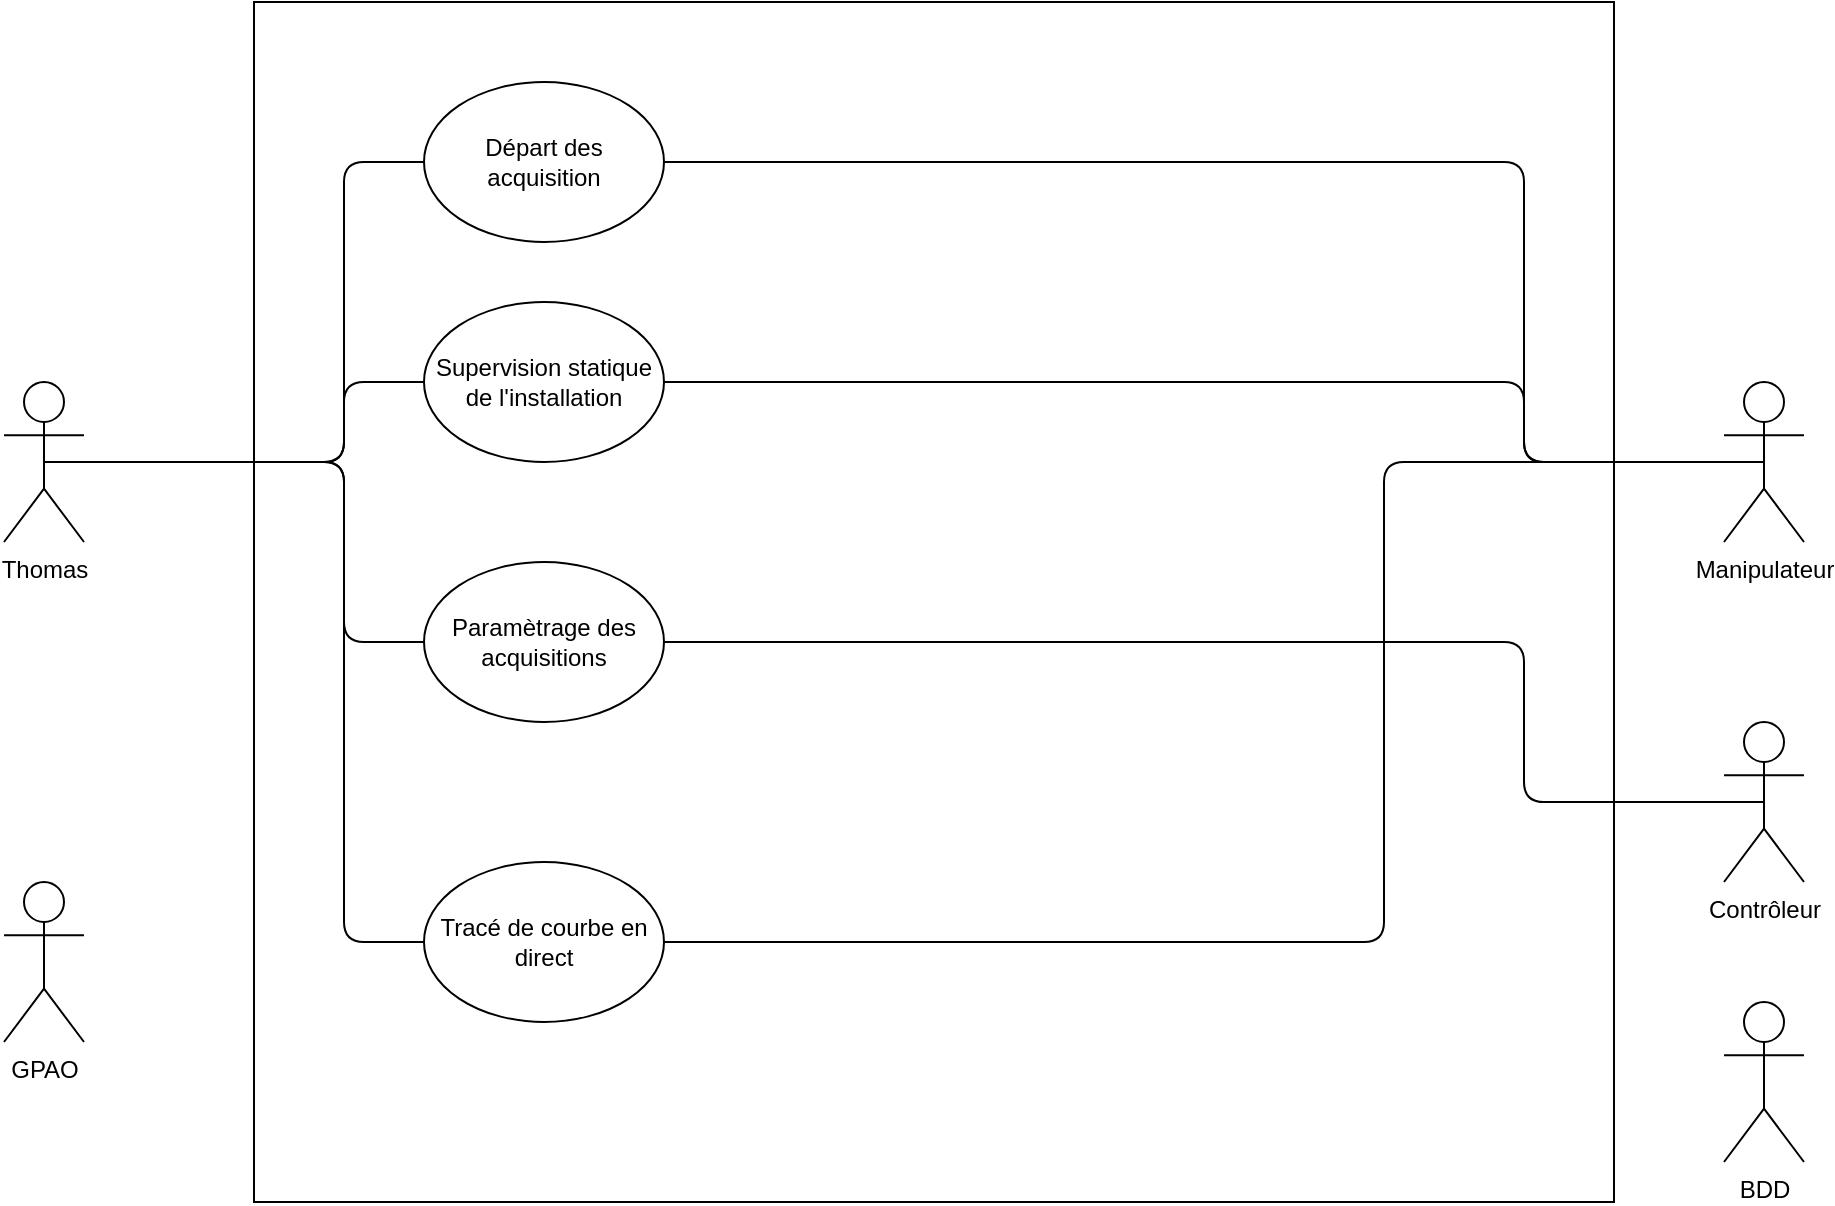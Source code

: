 <mxfile>
    <diagram id="QRaxtz_83f4s52OqHxTr" name="Page-1">
        <mxGraphModel dx="1621" dy="823" grid="1" gridSize="10" guides="1" tooltips="1" connect="1" arrows="1" fold="1" page="1" pageScale="1" pageWidth="1169" pageHeight="1654" math="0" shadow="0">
            <root>
                <mxCell id="0"/>
                <mxCell id="1" parent="0"/>
                <mxCell id="4" value="" style="rounded=0;whiteSpace=wrap;html=1;" parent="1" vertex="1">
                    <mxGeometry x="245" y="120" width="680" height="600" as="geometry"/>
                </mxCell>
                <mxCell id="5" value="Thomas" style="shape=umlActor;verticalLabelPosition=bottom;verticalAlign=top;html=1;outlineConnect=0;" parent="1" vertex="1">
                    <mxGeometry x="120" y="310" width="40" height="80" as="geometry"/>
                </mxCell>
                <mxCell id="6" value="Supervision statique de l'installation" style="ellipse;whiteSpace=wrap;html=1;" parent="1" vertex="1">
                    <mxGeometry x="330" y="270" width="120" height="80" as="geometry"/>
                </mxCell>
                <mxCell id="8" value="Tracé de courbe en direct" style="ellipse;whiteSpace=wrap;html=1;" parent="1" vertex="1">
                    <mxGeometry x="330" y="550" width="120" height="80" as="geometry"/>
                </mxCell>
                <mxCell id="9" value="Paramètrage des acquisitions" style="ellipse;whiteSpace=wrap;html=1;" parent="1" vertex="1">
                    <mxGeometry x="330" y="400" width="120" height="80" as="geometry"/>
                </mxCell>
                <mxCell id="10" value="Départ des acquisition" style="ellipse;whiteSpace=wrap;html=1;" parent="1" vertex="1">
                    <mxGeometry x="330" y="160" width="120" height="80" as="geometry"/>
                </mxCell>
                <mxCell id="12" value="" style="endArrow=none;html=1;exitX=0.5;exitY=0.5;exitDx=0;exitDy=0;exitPerimeter=0;entryX=0;entryY=0.5;entryDx=0;entryDy=0;" edge="1" parent="1" source="5" target="6">
                    <mxGeometry width="50" height="50" relative="1" as="geometry">
                        <mxPoint x="560" y="420" as="sourcePoint"/>
                        <mxPoint x="610" y="370" as="targetPoint"/>
                        <Array as="points">
                            <mxPoint x="290" y="350"/>
                            <mxPoint x="290" y="310"/>
                        </Array>
                    </mxGeometry>
                </mxCell>
                <mxCell id="13" value="" style="endArrow=none;html=1;exitX=0.5;exitY=0.5;exitDx=0;exitDy=0;exitPerimeter=0;entryX=0;entryY=0.5;entryDx=0;entryDy=0;" edge="1" parent="1" source="5" target="9">
                    <mxGeometry width="50" height="50" relative="1" as="geometry">
                        <mxPoint x="150.0" y="360" as="sourcePoint"/>
                        <mxPoint x="340.0" y="260" as="targetPoint"/>
                        <Array as="points">
                            <mxPoint x="290" y="350"/>
                            <mxPoint x="290" y="440"/>
                        </Array>
                    </mxGeometry>
                </mxCell>
                <mxCell id="14" value="" style="endArrow=none;html=1;exitX=0.5;exitY=0.5;exitDx=0;exitDy=0;exitPerimeter=0;entryX=0;entryY=0.5;entryDx=0;entryDy=0;" edge="1" parent="1" source="5" target="10">
                    <mxGeometry width="50" height="50" relative="1" as="geometry">
                        <mxPoint x="150.0" y="360" as="sourcePoint"/>
                        <mxPoint x="340.0" y="380" as="targetPoint"/>
                        <Array as="points">
                            <mxPoint x="290" y="350"/>
                            <mxPoint x="290" y="200"/>
                        </Array>
                    </mxGeometry>
                </mxCell>
                <mxCell id="15" value="" style="endArrow=none;html=1;exitX=0.5;exitY=0.5;exitDx=0;exitDy=0;exitPerimeter=0;entryX=0;entryY=0.5;entryDx=0;entryDy=0;" edge="1" parent="1" source="5" target="8">
                    <mxGeometry width="50" height="50" relative="1" as="geometry">
                        <mxPoint x="150.0" y="360" as="sourcePoint"/>
                        <mxPoint x="340.0" y="500" as="targetPoint"/>
                        <Array as="points">
                            <mxPoint x="290" y="350"/>
                            <mxPoint x="290" y="590"/>
                        </Array>
                    </mxGeometry>
                </mxCell>
                <mxCell id="16" value="GPAO" style="shape=umlActor;verticalLabelPosition=bottom;verticalAlign=top;html=1;outlineConnect=0;" vertex="1" parent="1">
                    <mxGeometry x="120" y="560" width="40" height="80" as="geometry"/>
                </mxCell>
                <mxCell id="17" value="Manipulateur" style="shape=umlActor;verticalLabelPosition=bottom;verticalAlign=top;html=1;outlineConnect=0;" vertex="1" parent="1">
                    <mxGeometry x="980" y="310" width="40" height="80" as="geometry"/>
                </mxCell>
                <mxCell id="18" value="BDD" style="shape=umlActor;verticalLabelPosition=bottom;verticalAlign=top;html=1;outlineConnect=0;" vertex="1" parent="1">
                    <mxGeometry x="980" y="620" width="40" height="80" as="geometry"/>
                </mxCell>
                <mxCell id="20" value="" style="endArrow=none;html=1;exitX=1;exitY=0.5;exitDx=0;exitDy=0;entryX=0.5;entryY=0.5;entryDx=0;entryDy=0;entryPerimeter=0;" edge="1" parent="1" source="6" target="17">
                    <mxGeometry width="50" height="50" relative="1" as="geometry">
                        <mxPoint x="610" y="350" as="sourcePoint"/>
                        <mxPoint x="660" y="300" as="targetPoint"/>
                        <Array as="points">
                            <mxPoint x="880" y="310"/>
                            <mxPoint x="880" y="350"/>
                        </Array>
                    </mxGeometry>
                </mxCell>
                <mxCell id="21" value="Contrôleur" style="shape=umlActor;verticalLabelPosition=bottom;verticalAlign=top;html=1;outlineConnect=0;" vertex="1" parent="1">
                    <mxGeometry x="980" y="480" width="40" height="80" as="geometry"/>
                </mxCell>
                <mxCell id="22" value="" style="endArrow=none;html=1;exitX=1;exitY=0.5;exitDx=0;exitDy=0;entryX=0.5;entryY=0.5;entryDx=0;entryDy=0;entryPerimeter=0;" edge="1" parent="1" source="9" target="21">
                    <mxGeometry width="50" height="50" relative="1" as="geometry">
                        <mxPoint x="550" y="320" as="sourcePoint"/>
                        <mxPoint x="600" y="270" as="targetPoint"/>
                        <Array as="points">
                            <mxPoint x="880" y="440"/>
                            <mxPoint x="880" y="520"/>
                        </Array>
                    </mxGeometry>
                </mxCell>
                <mxCell id="23" value="" style="endArrow=none;html=1;exitX=1;exitY=0.5;exitDx=0;exitDy=0;entryX=0.5;entryY=0.5;entryDx=0;entryDy=0;entryPerimeter=0;" edge="1" parent="1" source="10" target="17">
                    <mxGeometry width="50" height="50" relative="1" as="geometry">
                        <mxPoint x="550" y="320" as="sourcePoint"/>
                        <mxPoint x="600" y="270" as="targetPoint"/>
                        <Array as="points">
                            <mxPoint x="880" y="200"/>
                            <mxPoint x="880" y="350"/>
                        </Array>
                    </mxGeometry>
                </mxCell>
                <mxCell id="24" value="" style="endArrow=none;html=1;exitX=1;exitY=0.5;exitDx=0;exitDy=0;entryX=0.5;entryY=0.5;entryDx=0;entryDy=0;entryPerimeter=0;" edge="1" parent="1" source="8" target="17">
                    <mxGeometry width="50" height="50" relative="1" as="geometry">
                        <mxPoint x="580" y="630" as="sourcePoint"/>
                        <mxPoint x="630" y="580" as="targetPoint"/>
                        <Array as="points">
                            <mxPoint x="810" y="590"/>
                            <mxPoint x="810" y="350"/>
                        </Array>
                    </mxGeometry>
                </mxCell>
            </root>
        </mxGraphModel>
    </diagram>
</mxfile>